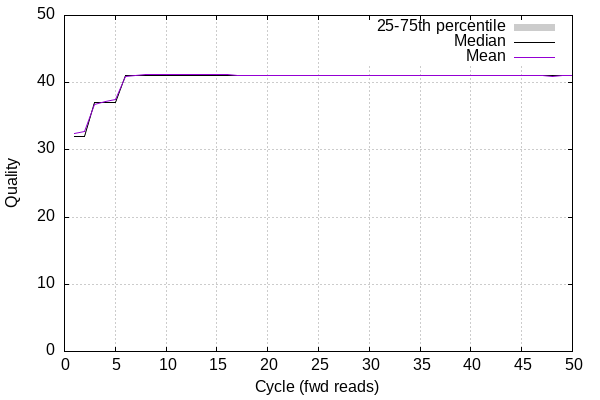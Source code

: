 
            set terminal png size 600,400 truecolor
            set output "NPC_mutkdm2b_rep2.transcript_stats/quals2.png"
            set grid xtics ytics y2tics back lc rgb "#cccccc"
            set multiplot
            
            set yrange [0:50]
            set ylabel "Quality"
            set xlabel "Cycle (fwd reads)"
            plot '-' using 1:2:3 with filledcurve lt 1 lc rgb "#cccccc" t '25-75th percentile' , '-' using 1:2 with lines lc rgb "#000000" t 'Median', '-' using 1:2 with lines lt 1 t 'Mean'
        1	32	32
2	32	32
3	37	37
4	37	37
5	37	37
6	41	41
7	41	41
8	41	41
9	41	41
10	41	41
11	41	41
12	41	41
13	41	41
14	41	41
15	41	41
16	41	41
17	41	41
18	41	41
19	41	41
20	41	41
21	41	41
22	41	41
23	41	41
24	41	41
25	41	41
26	41	41
27	41	41
28	41	41
29	41	41
30	41	41
31	41	41
32	41	41
33	41	41
34	41	41
35	41	41
36	41	41
37	41	41
38	41	41
39	41	41
40	41	41
41	41	41
42	41	41
43	41	41
44	41	41
45	41	41
46	41	41
47	41	41
48	41	41
49	41	41
50	41	41
end
1	32
2	32
3	37
4	37
5	37
6	41
7	41
8	41
9	41
10	41
11	41
12	41
13	41
14	41
15	41
16	41
17	41
18	41
19	41
20	41
21	41
22	41
23	41
24	41
25	41
26	41
27	41
28	41
29	41
30	41
31	41
32	41
33	41
34	41
35	41
36	41
37	41
38	41
39	41
40	41
41	41
42	41
43	41
44	41
45	41
46	41
47	41
48	41
49	41
50	41
end
1	32.48
2	32.67
3	36.80
4	37.26
5	37.44
6	40.98
7	41.06
8	41.15
9	41.16
10	41.16
11	41.19
12	41.18
13	41.16
14	41.17
15	41.16
16	41.16
17	41.11
18	41.14
19	41.14
20	41.12
21	41.12
22	41.12
23	41.11
24	41.12
25	41.12
26	41.07
27	41.07
28	41.07
29	41.05
30	41.04
31	41.05
32	41.05
33	41.05
34	41.05
35	41.05
36	41.05
37	41.05
38	41.05
39	41.05
40	41.04
41	41.04
42	41.04
43	41.03
44	41.03
45	41.04
46	41.02
47	41.02
48	40.98
49	41.00
50	41.01
end
